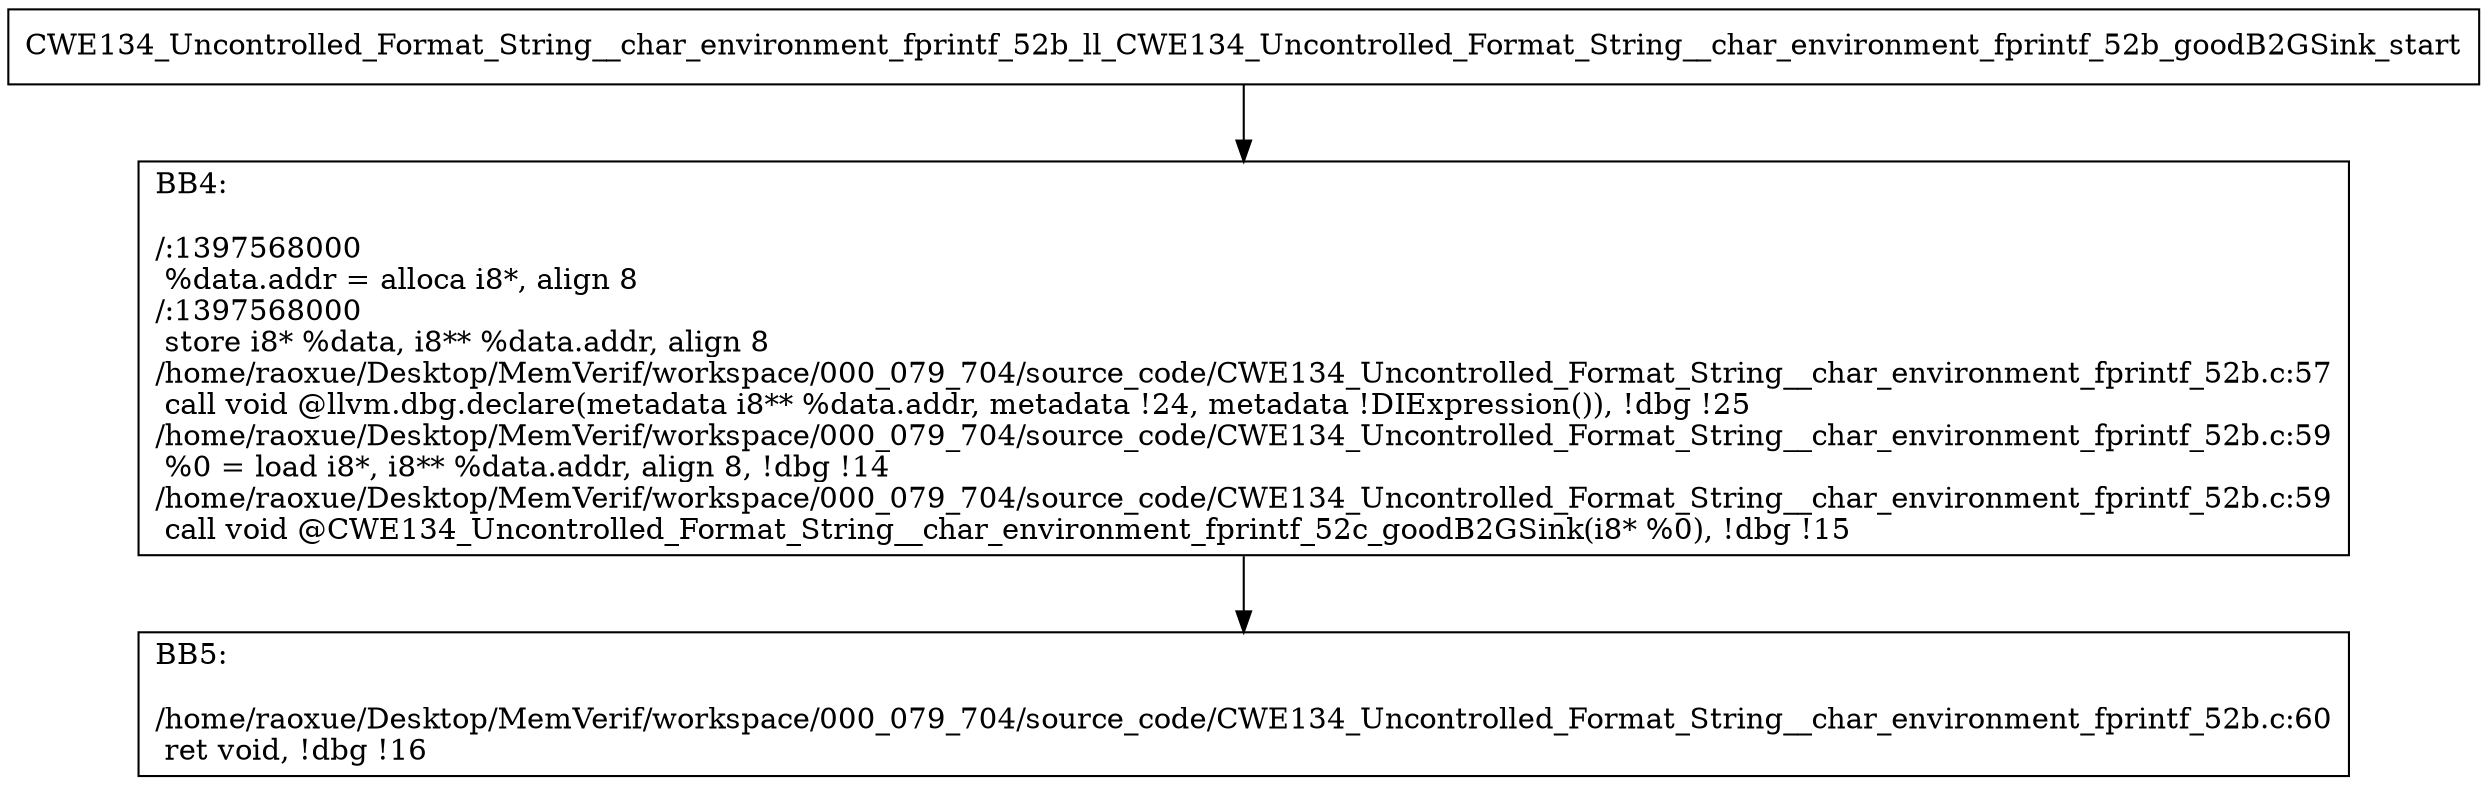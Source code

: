 digraph "CFG for'CWE134_Uncontrolled_Format_String__char_environment_fprintf_52b_ll_CWE134_Uncontrolled_Format_String__char_environment_fprintf_52b_goodB2GSink' function" {
	BBCWE134_Uncontrolled_Format_String__char_environment_fprintf_52b_ll_CWE134_Uncontrolled_Format_String__char_environment_fprintf_52b_goodB2GSink_start[shape=record,label="{CWE134_Uncontrolled_Format_String__char_environment_fprintf_52b_ll_CWE134_Uncontrolled_Format_String__char_environment_fprintf_52b_goodB2GSink_start}"];
	BBCWE134_Uncontrolled_Format_String__char_environment_fprintf_52b_ll_CWE134_Uncontrolled_Format_String__char_environment_fprintf_52b_goodB2GSink_start-> CWE134_Uncontrolled_Format_String__char_environment_fprintf_52b_ll_CWE134_Uncontrolled_Format_String__char_environment_fprintf_52b_goodB2GSinkBB4;
	CWE134_Uncontrolled_Format_String__char_environment_fprintf_52b_ll_CWE134_Uncontrolled_Format_String__char_environment_fprintf_52b_goodB2GSinkBB4 [shape=record, label="{BB4:\l\l/:1397568000\l
  %data.addr = alloca i8*, align 8\l
/:1397568000\l
  store i8* %data, i8** %data.addr, align 8\l
/home/raoxue/Desktop/MemVerif/workspace/000_079_704/source_code/CWE134_Uncontrolled_Format_String__char_environment_fprintf_52b.c:57\l
  call void @llvm.dbg.declare(metadata i8** %data.addr, metadata !24, metadata !DIExpression()), !dbg !25\l
/home/raoxue/Desktop/MemVerif/workspace/000_079_704/source_code/CWE134_Uncontrolled_Format_String__char_environment_fprintf_52b.c:59\l
  %0 = load i8*, i8** %data.addr, align 8, !dbg !14\l
/home/raoxue/Desktop/MemVerif/workspace/000_079_704/source_code/CWE134_Uncontrolled_Format_String__char_environment_fprintf_52b.c:59\l
  call void @CWE134_Uncontrolled_Format_String__char_environment_fprintf_52c_goodB2GSink(i8* %0), !dbg !15\l
}"];
	CWE134_Uncontrolled_Format_String__char_environment_fprintf_52b_ll_CWE134_Uncontrolled_Format_String__char_environment_fprintf_52b_goodB2GSinkBB4-> CWE134_Uncontrolled_Format_String__char_environment_fprintf_52b_ll_CWE134_Uncontrolled_Format_String__char_environment_fprintf_52b_goodB2GSinkBB5;
	CWE134_Uncontrolled_Format_String__char_environment_fprintf_52b_ll_CWE134_Uncontrolled_Format_String__char_environment_fprintf_52b_goodB2GSinkBB5 [shape=record, label="{BB5:\l\l/home/raoxue/Desktop/MemVerif/workspace/000_079_704/source_code/CWE134_Uncontrolled_Format_String__char_environment_fprintf_52b.c:60\l
  ret void, !dbg !16\l
}"];
}
